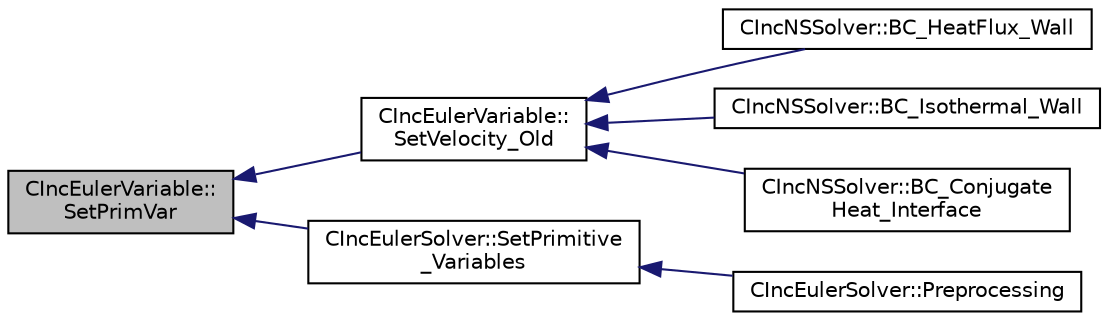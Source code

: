 digraph "CIncEulerVariable::SetPrimVar"
{
  edge [fontname="Helvetica",fontsize="10",labelfontname="Helvetica",labelfontsize="10"];
  node [fontname="Helvetica",fontsize="10",shape=record];
  rankdir="LR";
  Node238 [label="CIncEulerVariable::\lSetPrimVar",height=0.2,width=0.4,color="black", fillcolor="grey75", style="filled", fontcolor="black"];
  Node238 -> Node239 [dir="back",color="midnightblue",fontsize="10",style="solid",fontname="Helvetica"];
  Node239 [label="CIncEulerVariable::\lSetVelocity_Old",height=0.2,width=0.4,color="black", fillcolor="white", style="filled",URL="$class_c_inc_euler_variable.html#aa9ab28e09ba7c2fb00b36ef4a31634ae",tooltip="Set the velocity vector from the old solution. "];
  Node239 -> Node240 [dir="back",color="midnightblue",fontsize="10",style="solid",fontname="Helvetica"];
  Node240 [label="CIncNSSolver::BC_HeatFlux_Wall",height=0.2,width=0.4,color="black", fillcolor="white", style="filled",URL="$class_c_inc_n_s_solver.html#af64e336b5dd2ffd669bbb8924c896b3e",tooltip="Impose a no-slip condition. "];
  Node239 -> Node241 [dir="back",color="midnightblue",fontsize="10",style="solid",fontname="Helvetica"];
  Node241 [label="CIncNSSolver::BC_Isothermal_Wall",height=0.2,width=0.4,color="black", fillcolor="white", style="filled",URL="$class_c_inc_n_s_solver.html#aff9a4fe7596b26665f888b60a39d5076",tooltip="Impose an isothermal temperature condition at the wall. "];
  Node239 -> Node242 [dir="back",color="midnightblue",fontsize="10",style="solid",fontname="Helvetica"];
  Node242 [label="CIncNSSolver::BC_Conjugate\lHeat_Interface",height=0.2,width=0.4,color="black", fillcolor="white", style="filled",URL="$class_c_inc_n_s_solver.html#a63488a5dc1ba150b2b0d74b389c9cfa7",tooltip="Impose the (received) conjugate heat variables. "];
  Node238 -> Node243 [dir="back",color="midnightblue",fontsize="10",style="solid",fontname="Helvetica"];
  Node243 [label="CIncEulerSolver::SetPrimitive\l_Variables",height=0.2,width=0.4,color="black", fillcolor="white", style="filled",URL="$class_c_inc_euler_solver.html#a55e0291e03efb5e325797353ca6dd813",tooltip="Compute the velocity^2, SoundSpeed, Pressure, Enthalpy, Viscosity. "];
  Node243 -> Node244 [dir="back",color="midnightblue",fontsize="10",style="solid",fontname="Helvetica"];
  Node244 [label="CIncEulerSolver::Preprocessing",height=0.2,width=0.4,color="black", fillcolor="white", style="filled",URL="$class_c_inc_euler_solver.html#aabd902b10cc9b41b6b2c406efba0ac41",tooltip="Compute primitive variables and their gradients. "];
}
